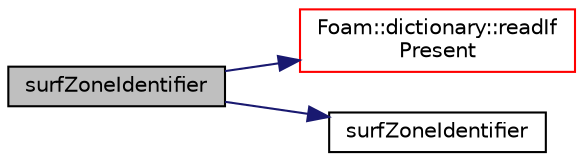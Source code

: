 digraph "surfZoneIdentifier"
{
  bgcolor="transparent";
  edge [fontname="Helvetica",fontsize="10",labelfontname="Helvetica",labelfontsize="10"];
  node [fontname="Helvetica",fontsize="10",shape=record];
  rankdir="LR";
  Node6 [label="surfZoneIdentifier",height=0.2,width=0.4,color="black", fillcolor="grey75", style="filled", fontcolor="black"];
  Node6 -> Node7 [color="midnightblue",fontsize="10",style="solid",fontname="Helvetica"];
  Node7 [label="Foam::dictionary::readIf\lPresent",height=0.2,width=0.4,color="red",URL="$a27129.html#ad4bd008e6ee208313f2c3a963ee1170d",tooltip="Find an entry if present, and assign to T. "];
  Node6 -> Node11 [color="midnightblue",fontsize="10",style="solid",fontname="Helvetica"];
  Node11 [label="surfZoneIdentifier",height=0.2,width=0.4,color="black",URL="$a30973.html#a00682039b8eeb92c4a7fe705dfb4c82a",tooltip="Construct null. "];
}
